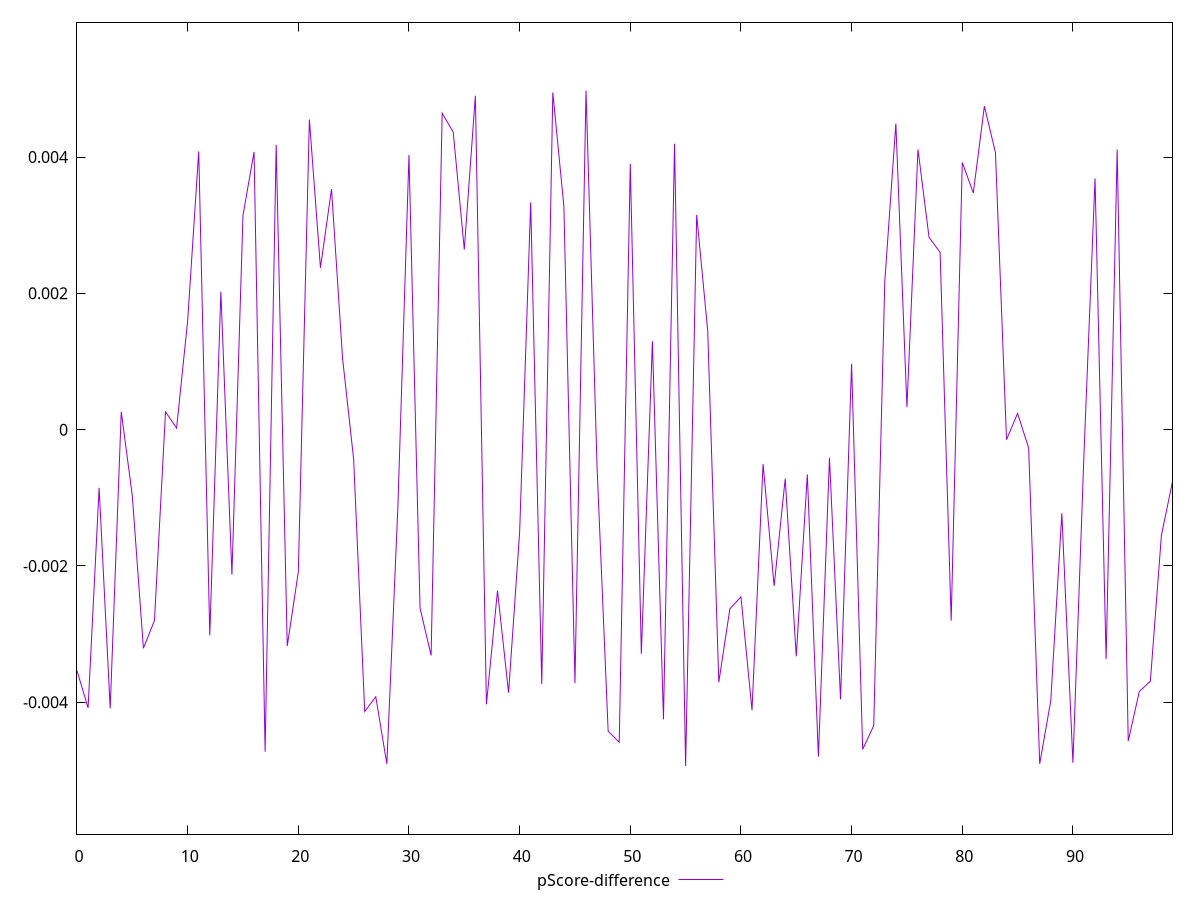 reset

$pScoreDifference <<EOF
0 -0.0035364401348025876
1 -0.004082369481089754
2 -0.000853964168001653
3 -0.004090911589719526
4 0.00026164845473319875
5 -0.0009720868306526409
6 -0.003206680647755422
7 -0.0028008476234863133
8 0.0002606534980169606
9 0.000023063024649272457
10 0.00159823821575944
11 0.004082539264368745
12 -0.003017420482947064
13 0.0020250862323523133
14 -0.0021271566733648273
15 0.003145286134961345
16 0.004075075936863071
17 -0.004725262274959063
18 0.004178198459452553
19 -0.0031747730842877075
20 -0.0020888327321453293
21 0.00455105928974886
22 0.0023732927773759682
23 0.003529450033660786
24 0.0010449640681127192
25 -0.0004345349454684122
26 -0.0041355339554376425
27 -0.0039189568156280385
28 -0.004904517958370991
29 -0.001124337436480105
30 0.004030870430784983
31 -0.0026179794521854483
32 -0.003313003612026799
33 0.004642999166440398
34 0.004366226701336018
35 0.002643685210084734
36 0.004899567218738632
37 -0.004029861473409224
38 -0.0023623699480160854
39 -0.0038586567019637252
40 -0.0015062835048147427
41 0.003333851403771404
42 -0.0037312717207920176
43 0.004946603769915181
44 0.0032739689996017507
45 -0.003719048636073752
46 0.004976970085493915
47 -0.0005612310941095489
48 -0.004425067030807028
49 -0.004585792726879423
50 0.0038999124012074615
51 -0.0032879786202825168
52 0.001296747677243859
53 -0.004249799882287131
54 0.004195193496727367
55 -0.00493473587589921
56 0.0031516537835361014
57 0.0014431432953848633
58 -0.003705552703067494
59 -0.002629195243930349
60 -0.002452491938104262
61 -0.004116625842436439
62 -0.0005028977202399254
63 -0.0022934739081393873
64 -0.0007201501927913689
65 -0.0033256930767131543
66 -0.000656039255083174
67 -0.004798297336146118
68 -0.0004131024273541506
69 -0.003955359461271235
70 0.0009672303049673703
71 -0.004690774017578225
72 -0.004343227478712186
73 0.0021744716895745198
74 0.004489733902755533
75 0.000329825386818805
76 0.004111342578234867
77 0.002821675558833947
78 0.002599428875426857
79 -0.0028026449884926974
80 0.0039198661769884735
81 0.0034735175148963293
82 0.004746476037585601
83 0.0040659695119298345
84 -0.00014669503360464908
85 0.00023868569783402904
86 -0.00026851297994889833
87 -0.004903212546157554
88 -0.003976401150909914
89 -0.0012281524680320954
90 -0.00488791675503486
91 -0.0003585048632402943
92 0.0036866058205659025
93 -0.003366963886099028
94 0.0041106483255356485
95 -0.004568863523617628
96 -0.0038425156713847164
97 -0.0036901527542468893
98 -0.0015494898910615174
99 -0.0007618219764533585
EOF

set key outside below
set xrange [0:99]
set yrange [-0.00593473587589921:0.005976970085493915]
set trange [-0.00593473587589921:0.005976970085493915]
set terminal svg size 640, 500 enhanced background rgb 'white'
set output "report_00019_2021-02-10T18-14-37.922Z//first-contentful-paint/samples/pages/pScore-difference/values.svg"

plot $pScoreDifference title "pScore-difference" with line

reset
